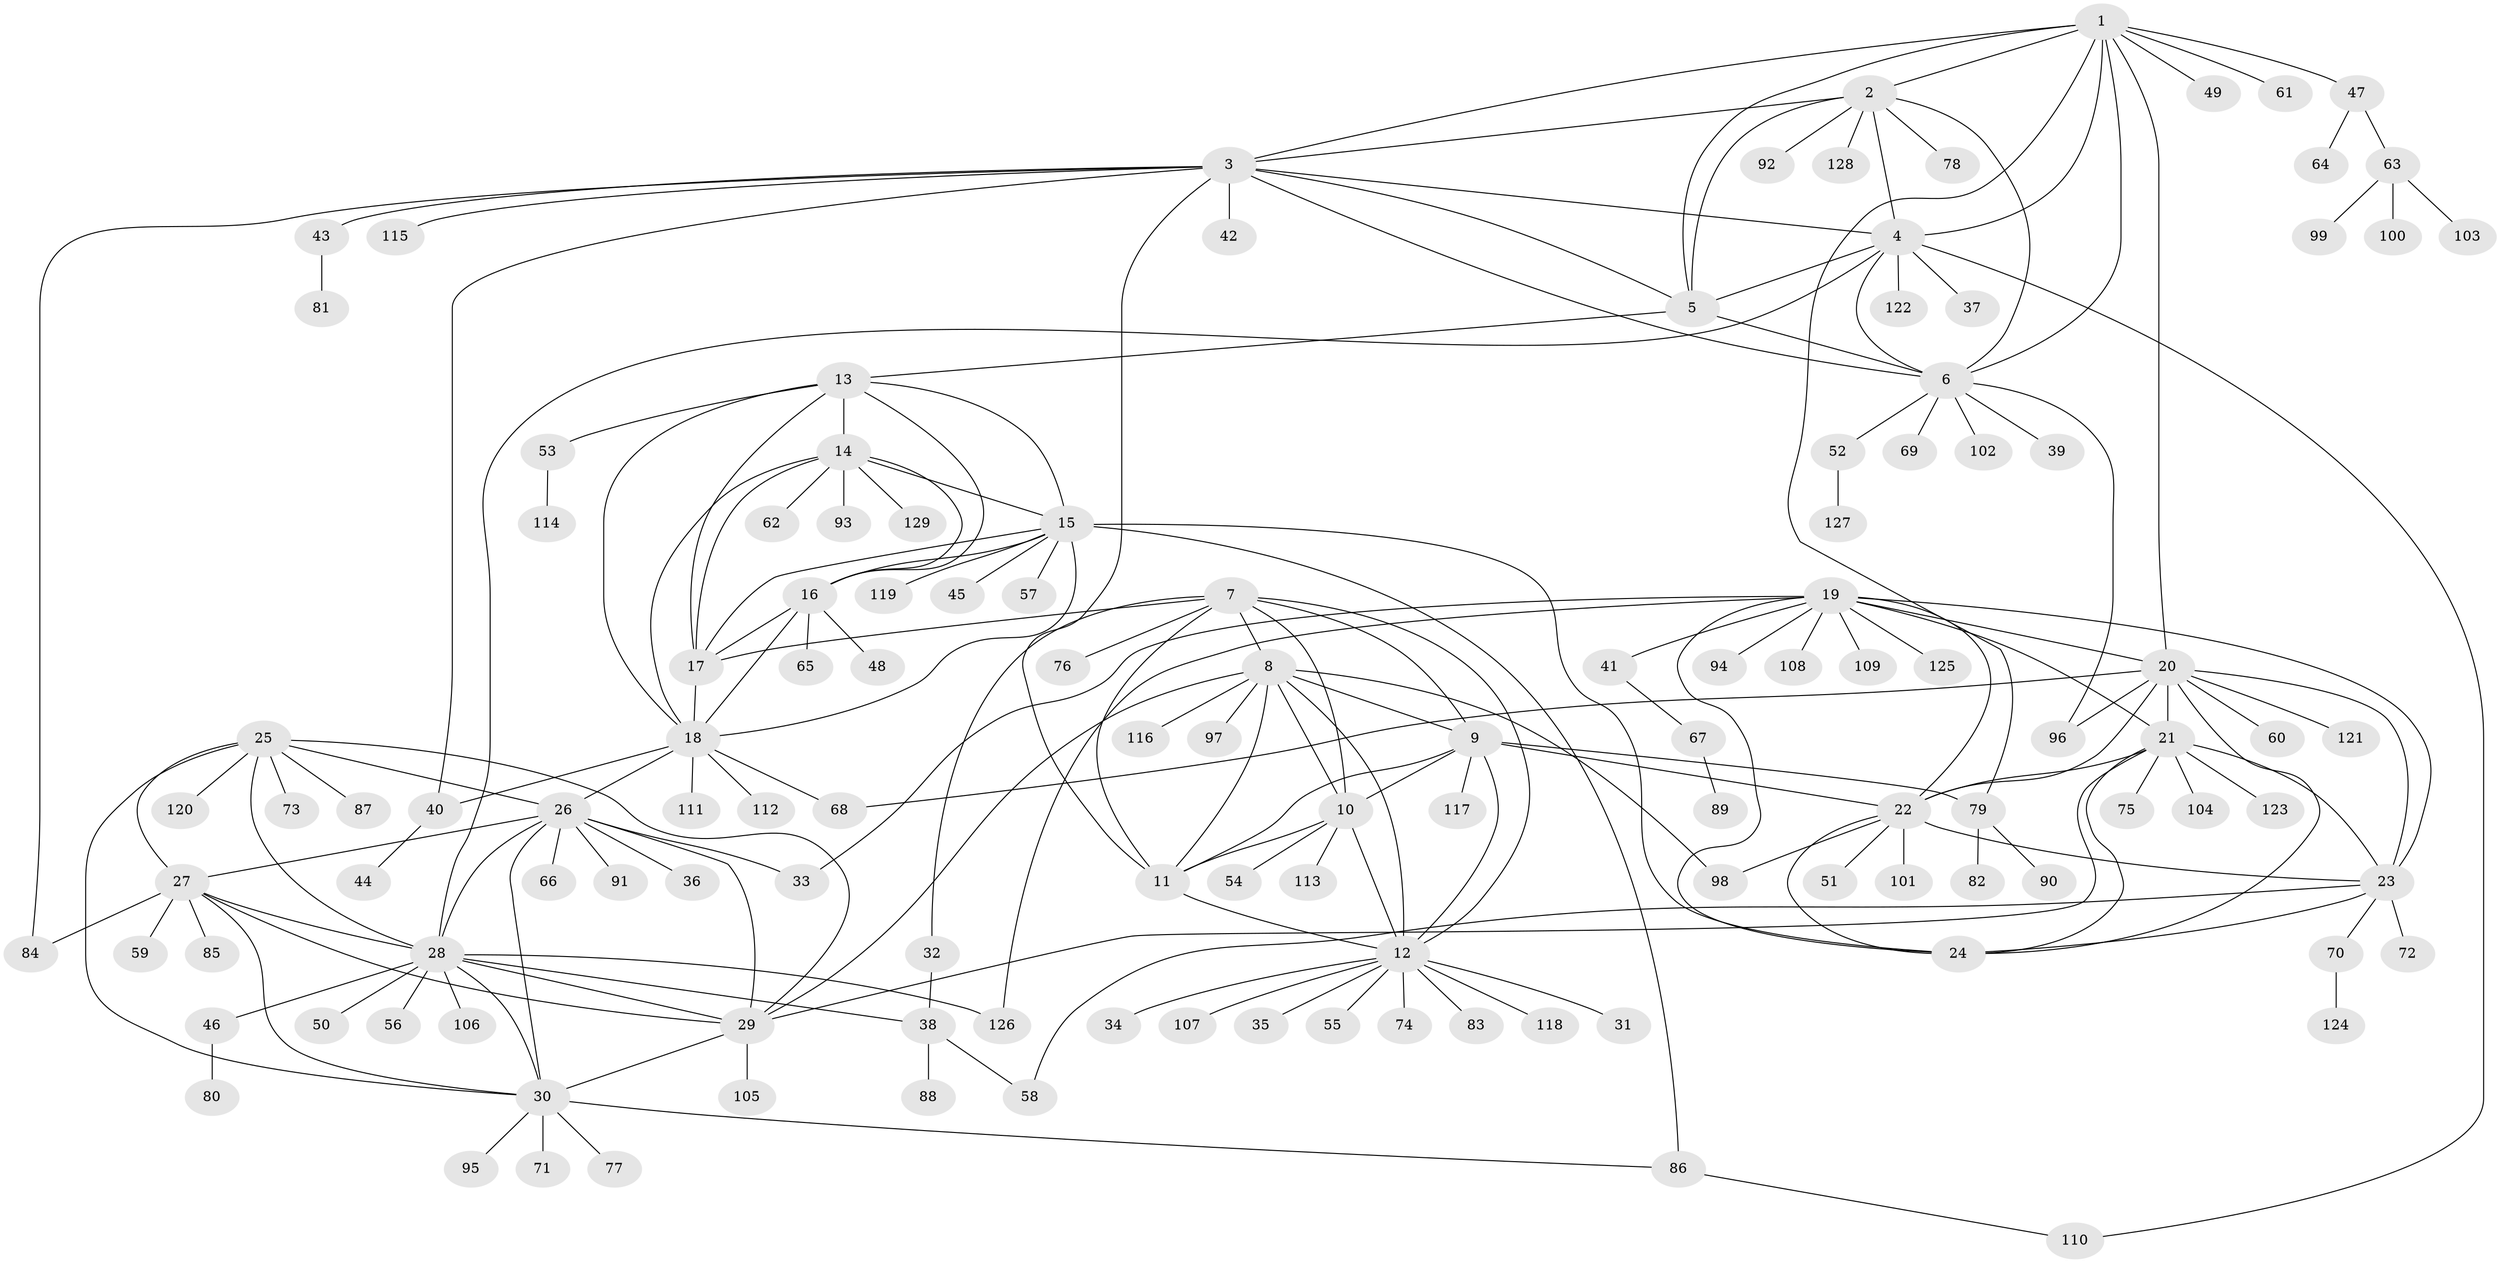 // coarse degree distribution, {14: 0.00980392156862745, 5: 0.0196078431372549, 8: 0.0196078431372549, 7: 0.049019607843137254, 15: 0.00980392156862745, 12: 0.00980392156862745, 4: 0.029411764705882353, 13: 0.00980392156862745, 10: 0.029411764705882353, 9: 0.0196078431372549, 6: 0.00980392156862745, 1: 0.6372549019607843, 2: 0.10784313725490197, 3: 0.0392156862745098}
// Generated by graph-tools (version 1.1) at 2025/42/03/06/25 10:42:15]
// undirected, 129 vertices, 196 edges
graph export_dot {
graph [start="1"]
  node [color=gray90,style=filled];
  1;
  2;
  3;
  4;
  5;
  6;
  7;
  8;
  9;
  10;
  11;
  12;
  13;
  14;
  15;
  16;
  17;
  18;
  19;
  20;
  21;
  22;
  23;
  24;
  25;
  26;
  27;
  28;
  29;
  30;
  31;
  32;
  33;
  34;
  35;
  36;
  37;
  38;
  39;
  40;
  41;
  42;
  43;
  44;
  45;
  46;
  47;
  48;
  49;
  50;
  51;
  52;
  53;
  54;
  55;
  56;
  57;
  58;
  59;
  60;
  61;
  62;
  63;
  64;
  65;
  66;
  67;
  68;
  69;
  70;
  71;
  72;
  73;
  74;
  75;
  76;
  77;
  78;
  79;
  80;
  81;
  82;
  83;
  84;
  85;
  86;
  87;
  88;
  89;
  90;
  91;
  92;
  93;
  94;
  95;
  96;
  97;
  98;
  99;
  100;
  101;
  102;
  103;
  104;
  105;
  106;
  107;
  108;
  109;
  110;
  111;
  112;
  113;
  114;
  115;
  116;
  117;
  118;
  119;
  120;
  121;
  122;
  123;
  124;
  125;
  126;
  127;
  128;
  129;
  1 -- 2;
  1 -- 3;
  1 -- 4;
  1 -- 5;
  1 -- 6;
  1 -- 20;
  1 -- 47;
  1 -- 49;
  1 -- 61;
  1 -- 79;
  2 -- 3;
  2 -- 4;
  2 -- 5;
  2 -- 6;
  2 -- 78;
  2 -- 92;
  2 -- 128;
  3 -- 4;
  3 -- 5;
  3 -- 6;
  3 -- 11;
  3 -- 40;
  3 -- 42;
  3 -- 43;
  3 -- 84;
  3 -- 115;
  4 -- 5;
  4 -- 6;
  4 -- 28;
  4 -- 37;
  4 -- 110;
  4 -- 122;
  5 -- 6;
  5 -- 13;
  6 -- 39;
  6 -- 52;
  6 -- 69;
  6 -- 96;
  6 -- 102;
  7 -- 8;
  7 -- 9;
  7 -- 10;
  7 -- 11;
  7 -- 12;
  7 -- 17;
  7 -- 32;
  7 -- 76;
  8 -- 9;
  8 -- 10;
  8 -- 11;
  8 -- 12;
  8 -- 29;
  8 -- 97;
  8 -- 98;
  8 -- 116;
  9 -- 10;
  9 -- 11;
  9 -- 12;
  9 -- 22;
  9 -- 79;
  9 -- 117;
  10 -- 11;
  10 -- 12;
  10 -- 54;
  10 -- 113;
  11 -- 12;
  12 -- 31;
  12 -- 34;
  12 -- 35;
  12 -- 55;
  12 -- 74;
  12 -- 83;
  12 -- 107;
  12 -- 118;
  13 -- 14;
  13 -- 15;
  13 -- 16;
  13 -- 17;
  13 -- 18;
  13 -- 53;
  14 -- 15;
  14 -- 16;
  14 -- 17;
  14 -- 18;
  14 -- 62;
  14 -- 93;
  14 -- 129;
  15 -- 16;
  15 -- 17;
  15 -- 18;
  15 -- 24;
  15 -- 45;
  15 -- 57;
  15 -- 86;
  15 -- 119;
  16 -- 17;
  16 -- 18;
  16 -- 48;
  16 -- 65;
  17 -- 18;
  18 -- 26;
  18 -- 40;
  18 -- 68;
  18 -- 111;
  18 -- 112;
  19 -- 20;
  19 -- 21;
  19 -- 22;
  19 -- 23;
  19 -- 24;
  19 -- 33;
  19 -- 41;
  19 -- 94;
  19 -- 108;
  19 -- 109;
  19 -- 125;
  19 -- 126;
  20 -- 21;
  20 -- 22;
  20 -- 23;
  20 -- 24;
  20 -- 60;
  20 -- 68;
  20 -- 96;
  20 -- 121;
  21 -- 22;
  21 -- 23;
  21 -- 24;
  21 -- 29;
  21 -- 75;
  21 -- 104;
  21 -- 123;
  22 -- 23;
  22 -- 24;
  22 -- 51;
  22 -- 98;
  22 -- 101;
  23 -- 24;
  23 -- 58;
  23 -- 70;
  23 -- 72;
  25 -- 26;
  25 -- 27;
  25 -- 28;
  25 -- 29;
  25 -- 30;
  25 -- 73;
  25 -- 87;
  25 -- 120;
  26 -- 27;
  26 -- 28;
  26 -- 29;
  26 -- 30;
  26 -- 33;
  26 -- 36;
  26 -- 66;
  26 -- 91;
  27 -- 28;
  27 -- 29;
  27 -- 30;
  27 -- 59;
  27 -- 84;
  27 -- 85;
  28 -- 29;
  28 -- 30;
  28 -- 38;
  28 -- 46;
  28 -- 50;
  28 -- 56;
  28 -- 106;
  28 -- 126;
  29 -- 30;
  29 -- 105;
  30 -- 71;
  30 -- 77;
  30 -- 86;
  30 -- 95;
  32 -- 38;
  38 -- 58;
  38 -- 88;
  40 -- 44;
  41 -- 67;
  43 -- 81;
  46 -- 80;
  47 -- 63;
  47 -- 64;
  52 -- 127;
  53 -- 114;
  63 -- 99;
  63 -- 100;
  63 -- 103;
  67 -- 89;
  70 -- 124;
  79 -- 82;
  79 -- 90;
  86 -- 110;
}
